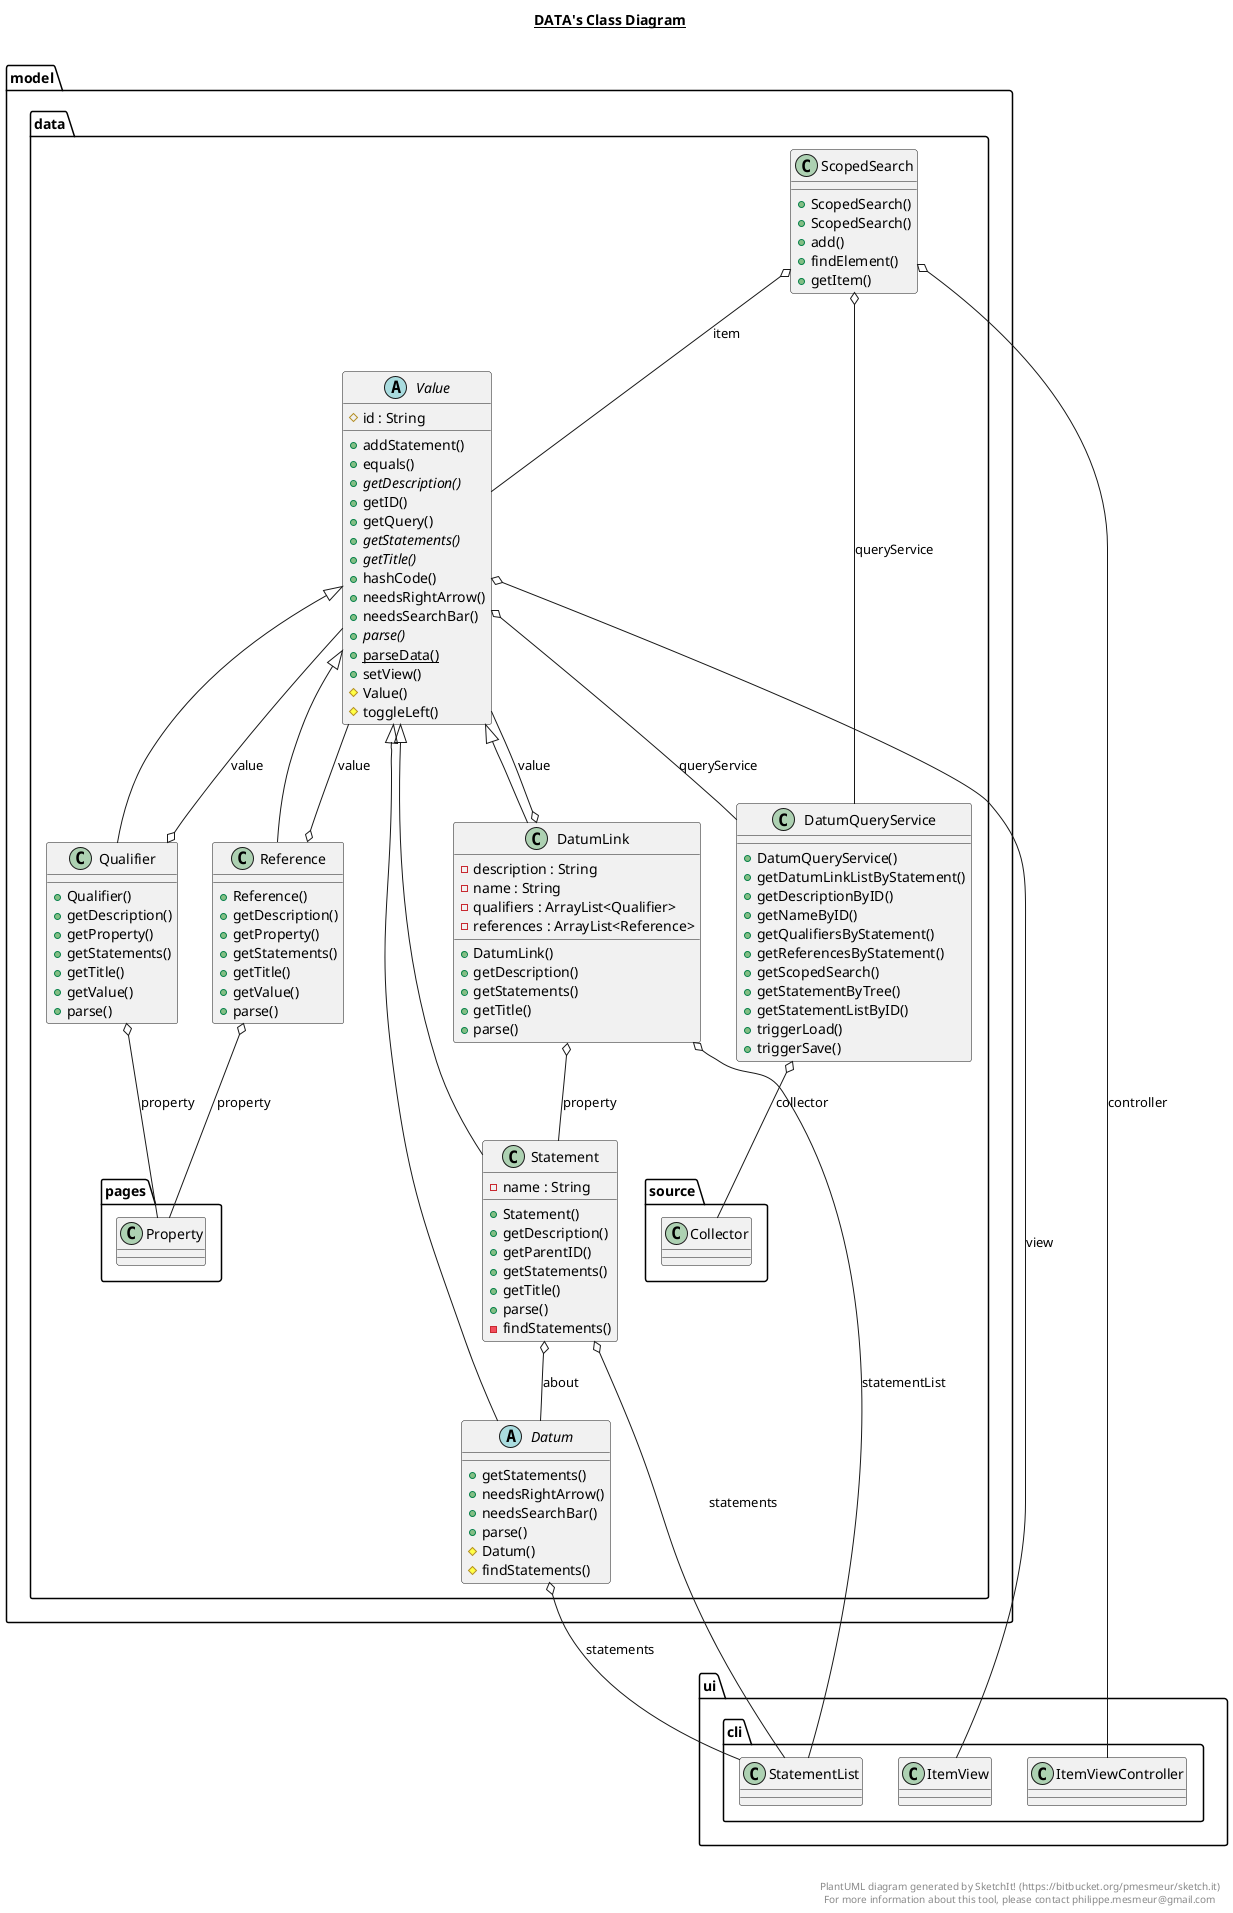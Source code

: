 @startuml

title __DATA's Class Diagram__\n

  namespace model.data {
    abstract class model.data.Datum {
        + getStatements()
        + needsRightArrow()
        + needsSearchBar()
        + parse()
        # Datum()
        # findStatements()
    }
  }
  

  namespace model.data {
    class model.data.DatumLink {
        - description : String
        - name : String
        - qualifiers : ArrayList<Qualifier>
        - references : ArrayList<Reference>
        + DatumLink()
        + getDescription()
        + getStatements()
        + getTitle()
        + parse()
    }
  }
  

  namespace model.data {
    class model.data.DatumQueryService {
        + DatumQueryService()
        + getDatumLinkListByStatement()
        + getDescriptionByID()
        + getNameByID()
        + getQualifiersByStatement()
        + getReferencesByStatement()
        + getScopedSearch()
        + getStatementByTree()
        + getStatementListByID()
        + triggerLoad()
        + triggerSave()
    }
  }
  

  namespace model.data {
    class model.data.Qualifier {
        + Qualifier()
        + getDescription()
        + getProperty()
        + getStatements()
        + getTitle()
        + getValue()
        + parse()
    }
  }
  

  namespace model.data {
    class model.data.Reference {
        + Reference()
        + getDescription()
        + getProperty()
        + getStatements()
        + getTitle()
        + getValue()
        + parse()
    }
  }
  

  namespace model.data {
    class model.data.ScopedSearch {
        + ScopedSearch()
        + ScopedSearch()
        + add()
        + findElement()
        + getItem()
    }
  }
  

  namespace model.data {
    class model.data.Statement {
        - name : String
        + Statement()
        + getDescription()
        + getParentID()
        + getStatements()
        + getTitle()
        + parse()
        - findStatements()
    }
  }
  

  namespace model.data {
    abstract class model.data.Value {
        # id : String
        + addStatement()
        + equals()
        {abstract} + getDescription()
        + getID()
        + getQuery()
        {abstract} + getStatements()
        {abstract} + getTitle()
        + hashCode()
        + needsRightArrow()
        + needsSearchBar()
        {abstract} + parse()
        {static} + parseData()
        + setView()
        # Value()
        # toggleLeft()
    }
  }
  

  model.data.Datum -up-|> model.data.Value
  model.data.Datum o-- ui.cli.StatementList : statements
  model.data.DatumLink -up-|> model.data.Value
  model.data.DatumLink o-- model.data.Statement : property
  model.data.DatumLink o-- ui.cli.StatementList : statementList
  model.data.DatumLink o-- model.data.Value : value
  model.data.DatumQueryService o-- model.data.source.Collector : collector
  model.data.Qualifier -up-|> model.data.Value
  model.data.Qualifier o-- model.data.pages.Property : property
  model.data.Qualifier o-- model.data.Value : value
  model.data.Reference -up-|> model.data.Value
  model.data.Reference o-- model.data.pages.Property : property
  model.data.Reference o-- model.data.Value : value
  model.data.ScopedSearch o-- ui.cli.ItemViewController : controller
  model.data.ScopedSearch o-- model.data.Value : item
  model.data.ScopedSearch o-- model.data.DatumQueryService : queryService
  model.data.Statement -up-|> model.data.Value
  model.data.Statement o-- model.data.Datum : about
  model.data.Statement o-- ui.cli.StatementList : statements
  model.data.Value o-- model.data.DatumQueryService : queryService
  model.data.Value o-- ui.cli.ItemView : view


right footer


PlantUML diagram generated by SketchIt! (https://bitbucket.org/pmesmeur/sketch.it)
For more information about this tool, please contact philippe.mesmeur@gmail.com
endfooter

@enduml
